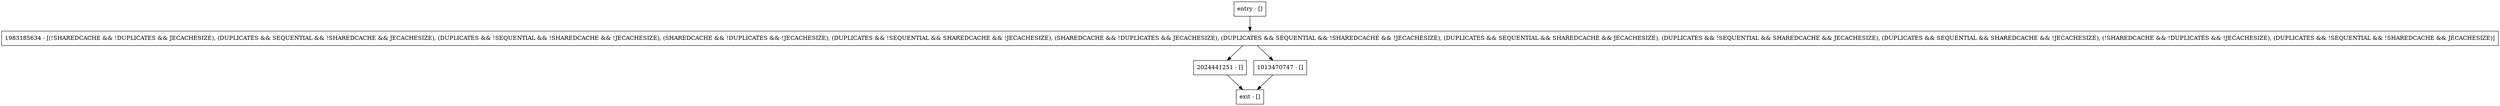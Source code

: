 digraph instantiateComparator {
node [shape=record];
entry [label="entry - []"];
exit [label="exit - []"];
2024441251 [label="2024441251 - []"];
1983185634 [label="1983185634 - [(!SHAREDCACHE && !DUPLICATES && JECACHESIZE), (DUPLICATES && SEQUENTIAL && !SHAREDCACHE && JECACHESIZE), (DUPLICATES && !SEQUENTIAL && !SHAREDCACHE && !JECACHESIZE), (SHAREDCACHE && !DUPLICATES && !JECACHESIZE), (DUPLICATES && !SEQUENTIAL && SHAREDCACHE && !JECACHESIZE), (SHAREDCACHE && !DUPLICATES && JECACHESIZE), (DUPLICATES && SEQUENTIAL && !SHAREDCACHE && !JECACHESIZE), (DUPLICATES && SEQUENTIAL && SHAREDCACHE && JECACHESIZE), (DUPLICATES && !SEQUENTIAL && SHAREDCACHE && JECACHESIZE), (DUPLICATES && SEQUENTIAL && SHAREDCACHE && !JECACHESIZE), (!SHAREDCACHE && !DUPLICATES && !JECACHESIZE), (DUPLICATES && !SEQUENTIAL && !SHAREDCACHE && JECACHESIZE)]"];
1013470747 [label="1013470747 - []"];
entry;
exit;
entry -> 1983185634;
2024441251 -> exit;
1983185634 -> 2024441251;
1983185634 -> 1013470747;
1013470747 -> exit;
}
